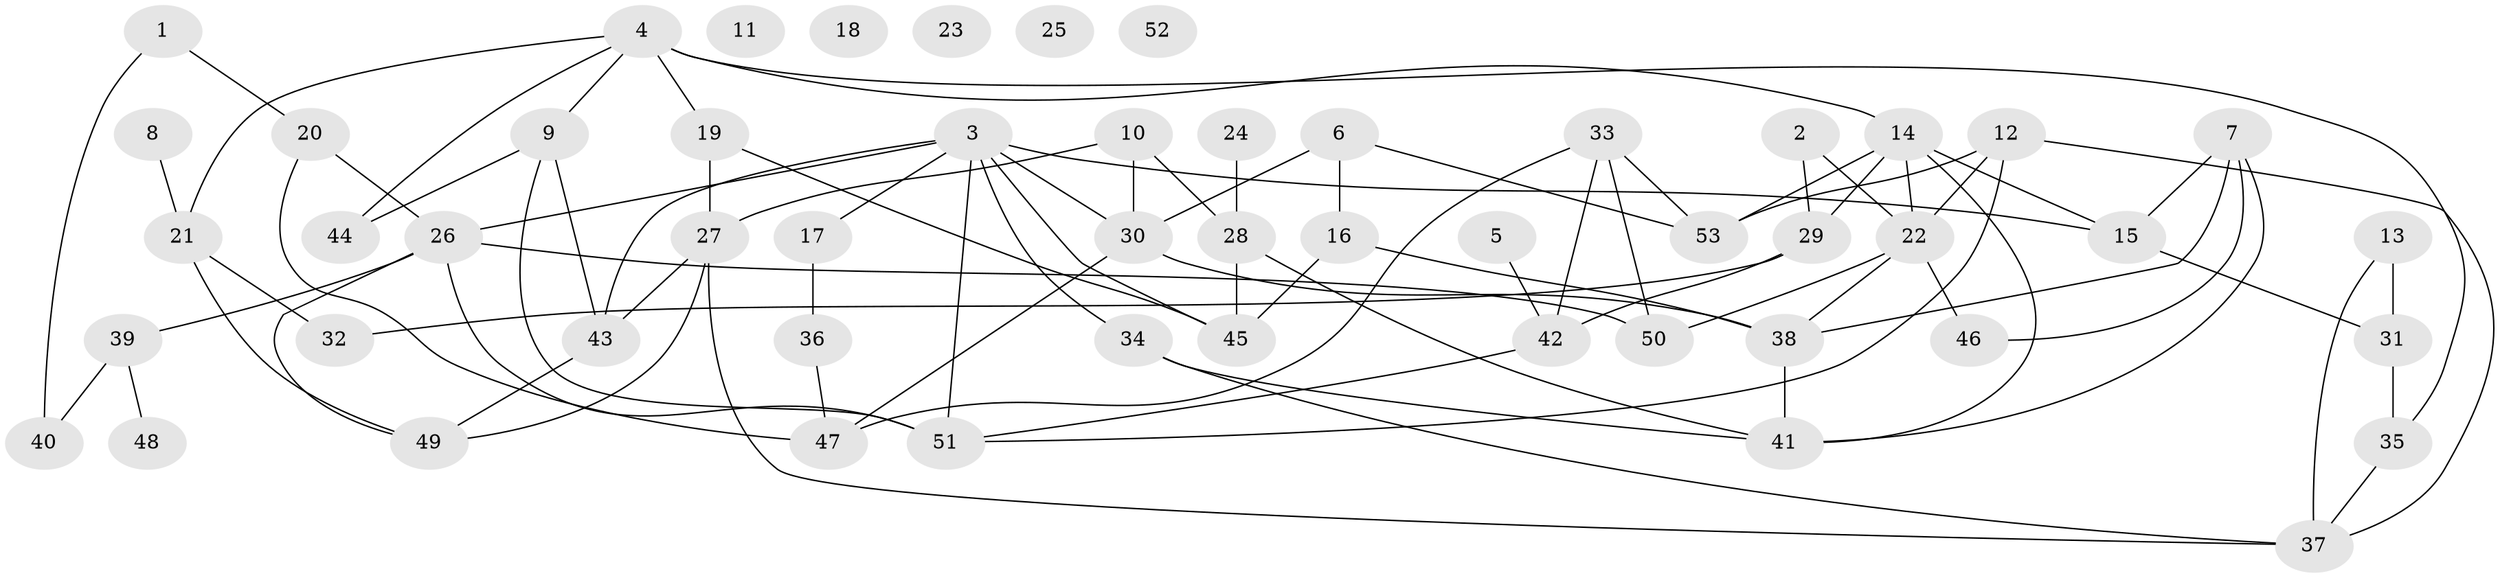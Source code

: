 // Generated by graph-tools (version 1.1) at 2025/40/03/09/25 04:40:25]
// undirected, 53 vertices, 85 edges
graph export_dot {
graph [start="1"]
  node [color=gray90,style=filled];
  1;
  2;
  3;
  4;
  5;
  6;
  7;
  8;
  9;
  10;
  11;
  12;
  13;
  14;
  15;
  16;
  17;
  18;
  19;
  20;
  21;
  22;
  23;
  24;
  25;
  26;
  27;
  28;
  29;
  30;
  31;
  32;
  33;
  34;
  35;
  36;
  37;
  38;
  39;
  40;
  41;
  42;
  43;
  44;
  45;
  46;
  47;
  48;
  49;
  50;
  51;
  52;
  53;
  1 -- 20;
  1 -- 40;
  2 -- 22;
  2 -- 29;
  3 -- 15;
  3 -- 17;
  3 -- 26;
  3 -- 30;
  3 -- 34;
  3 -- 43;
  3 -- 45;
  3 -- 51;
  4 -- 9;
  4 -- 14;
  4 -- 19;
  4 -- 21;
  4 -- 35;
  4 -- 44;
  5 -- 42;
  6 -- 16;
  6 -- 30;
  6 -- 53;
  7 -- 15;
  7 -- 38;
  7 -- 41;
  7 -- 46;
  8 -- 21;
  9 -- 43;
  9 -- 44;
  9 -- 51;
  10 -- 27;
  10 -- 28;
  10 -- 30;
  12 -- 22;
  12 -- 37;
  12 -- 51;
  12 -- 53;
  13 -- 31;
  13 -- 37;
  14 -- 15;
  14 -- 22;
  14 -- 29;
  14 -- 41;
  14 -- 53;
  15 -- 31;
  16 -- 38;
  16 -- 45;
  17 -- 36;
  19 -- 27;
  19 -- 45;
  20 -- 26;
  20 -- 47;
  21 -- 32;
  21 -- 49;
  22 -- 38;
  22 -- 46;
  22 -- 50;
  24 -- 28;
  26 -- 39;
  26 -- 49;
  26 -- 50;
  26 -- 51;
  27 -- 37;
  27 -- 43;
  27 -- 49;
  28 -- 41;
  28 -- 45;
  29 -- 32;
  29 -- 42;
  30 -- 38;
  30 -- 47;
  31 -- 35;
  33 -- 42;
  33 -- 47;
  33 -- 50;
  33 -- 53;
  34 -- 37;
  34 -- 41;
  35 -- 37;
  36 -- 47;
  38 -- 41;
  39 -- 40;
  39 -- 48;
  42 -- 51;
  43 -- 49;
}
